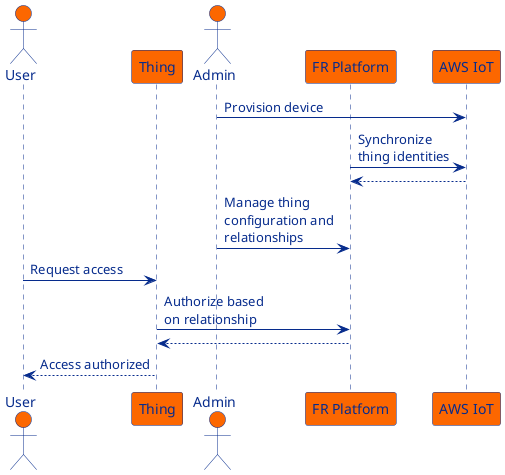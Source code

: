 @startuml

skinparam sequence {
    ArrowFontColor #062b8c
    ArrowColor #062b8c
    LifeLineBorderColor #062b8c

    ParticipantBorderColor #062b8c
    ParticipantBackgroundColor #fc6700
    ParticipantFontColor #062b8c

    ActorBorderColor #062b8c
    ActorBackgroundColor #fc6700
    ActorFontColor #062b8c
}

actor "User" as us
participant Thing as dv
actor "Admin" as ad
participant "FR Platform" as fr
participant "AWS IoT" as aws

ad -> aws : Provision device
fr -> aws : Synchronize\nthing identities
aws --> fr
ad -> fr : Manage thing\nconfiguration and\nrelationships
us -> dv : Request access
dv -> fr : Authorize based \non relationship
fr --> dv
dv --> us : Access authorized

@enduml